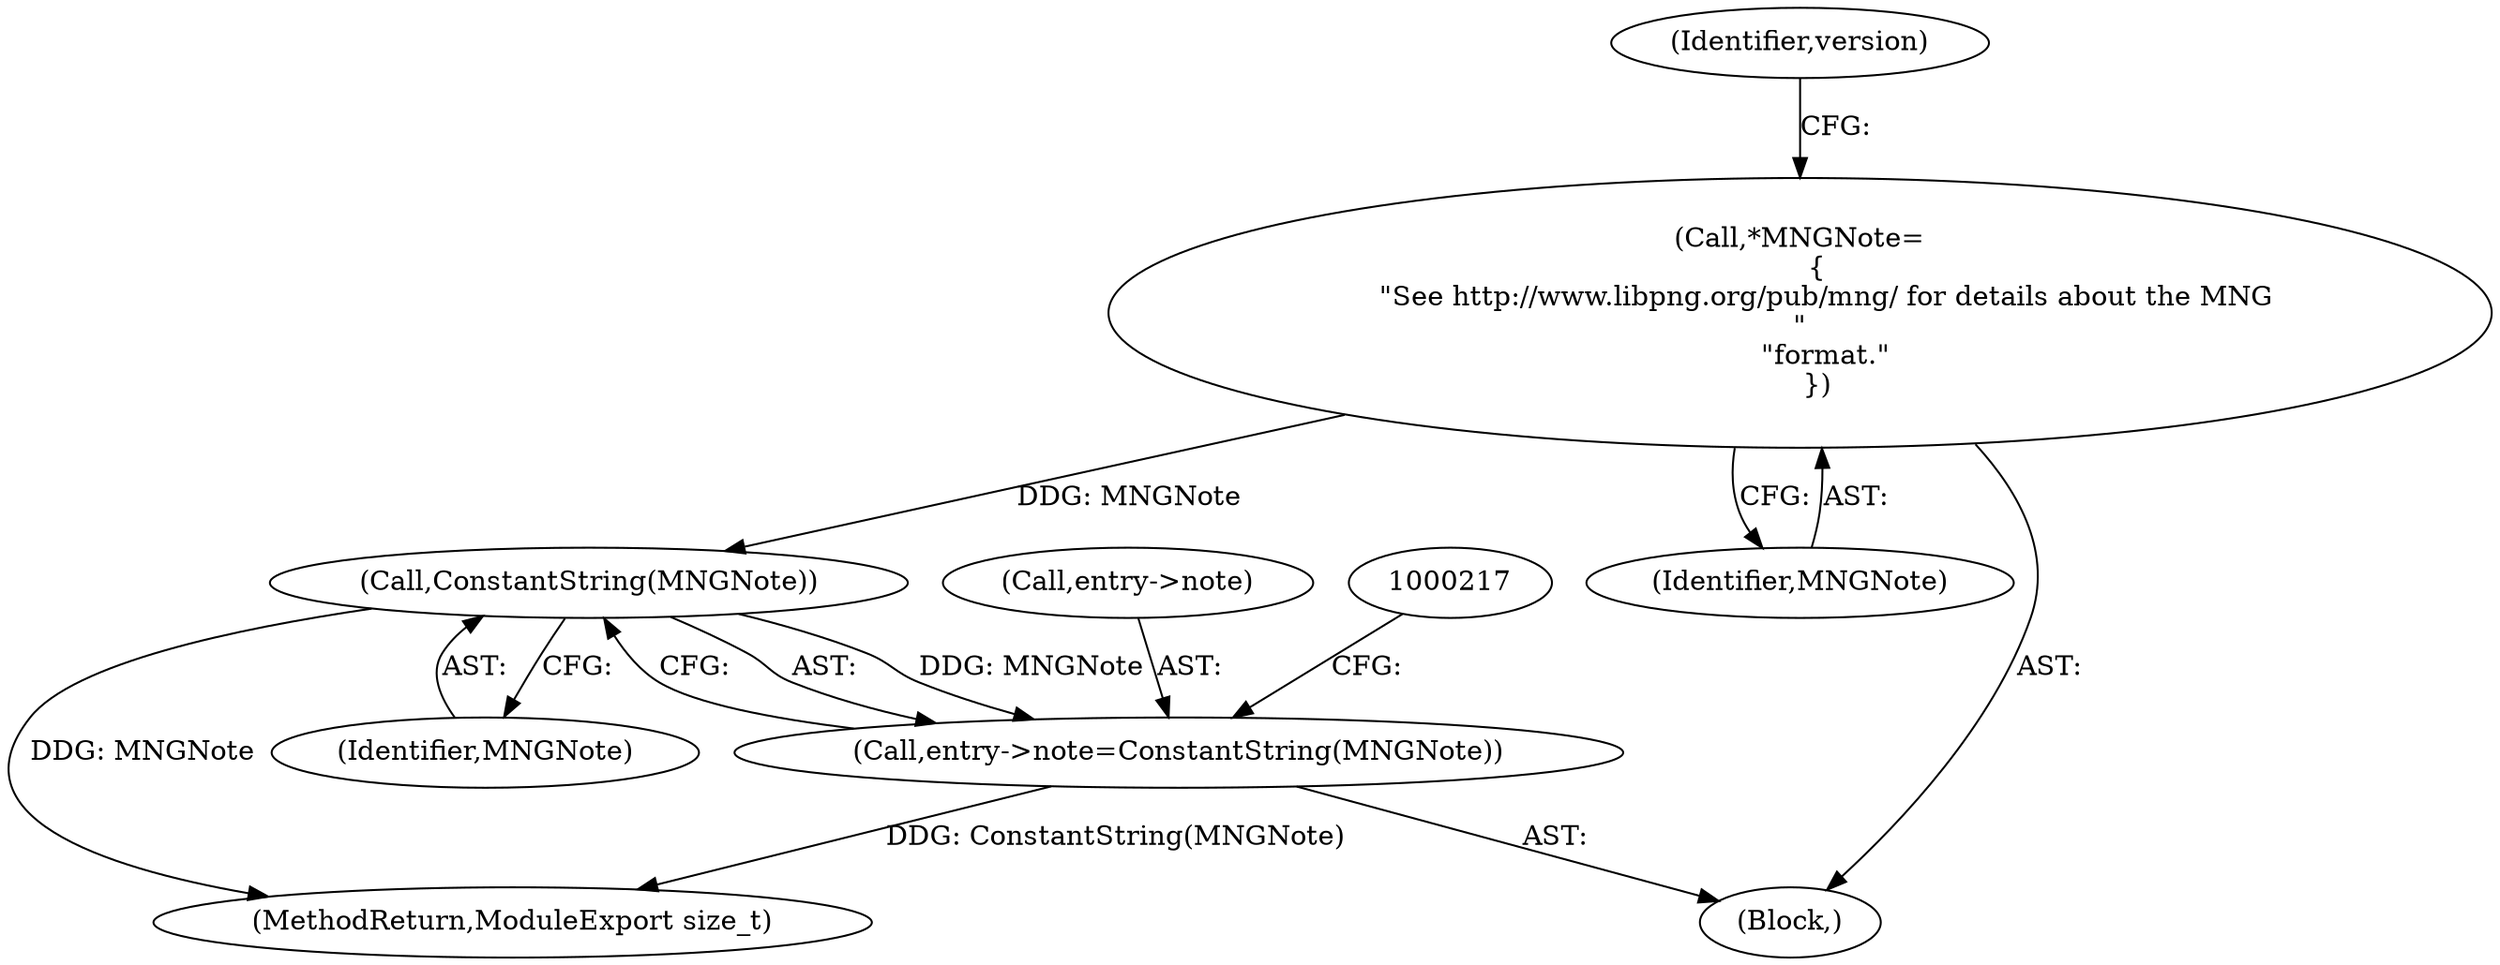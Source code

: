 digraph "0_ImageMagick_aa84944b405acebbeefe871d0f64969b9e9f31ac_1@pointer" {
"1000112" [label="(Call,*MNGNote=\n    {\n      \"See http://www.libpng.org/pub/mng/ for details about the MNG\n\"\n      \"format.\"\n    })"];
"1000214" [label="(Call,ConstantString(MNGNote))"];
"1000210" [label="(Call,entry->note=ConstantString(MNGNote))"];
"1000211" [label="(Call,entry->note)"];
"1000113" [label="(Identifier,MNGNote)"];
"1000210" [label="(Call,entry->note=ConstantString(MNGNote))"];
"1000750" [label="(MethodReturn,ModuleExport size_t)"];
"1000102" [label="(Block,)"];
"1000116" [label="(Identifier,version)"];
"1000214" [label="(Call,ConstantString(MNGNote))"];
"1000112" [label="(Call,*MNGNote=\n    {\n      \"See http://www.libpng.org/pub/mng/ for details about the MNG\n\"\n      \"format.\"\n    })"];
"1000215" [label="(Identifier,MNGNote)"];
"1000112" -> "1000102"  [label="AST: "];
"1000112" -> "1000113"  [label="CFG: "];
"1000113" -> "1000112"  [label="AST: "];
"1000116" -> "1000112"  [label="CFG: "];
"1000112" -> "1000214"  [label="DDG: MNGNote"];
"1000214" -> "1000210"  [label="AST: "];
"1000214" -> "1000215"  [label="CFG: "];
"1000215" -> "1000214"  [label="AST: "];
"1000210" -> "1000214"  [label="CFG: "];
"1000214" -> "1000750"  [label="DDG: MNGNote"];
"1000214" -> "1000210"  [label="DDG: MNGNote"];
"1000210" -> "1000102"  [label="AST: "];
"1000211" -> "1000210"  [label="AST: "];
"1000217" -> "1000210"  [label="CFG: "];
"1000210" -> "1000750"  [label="DDG: ConstantString(MNGNote)"];
}
